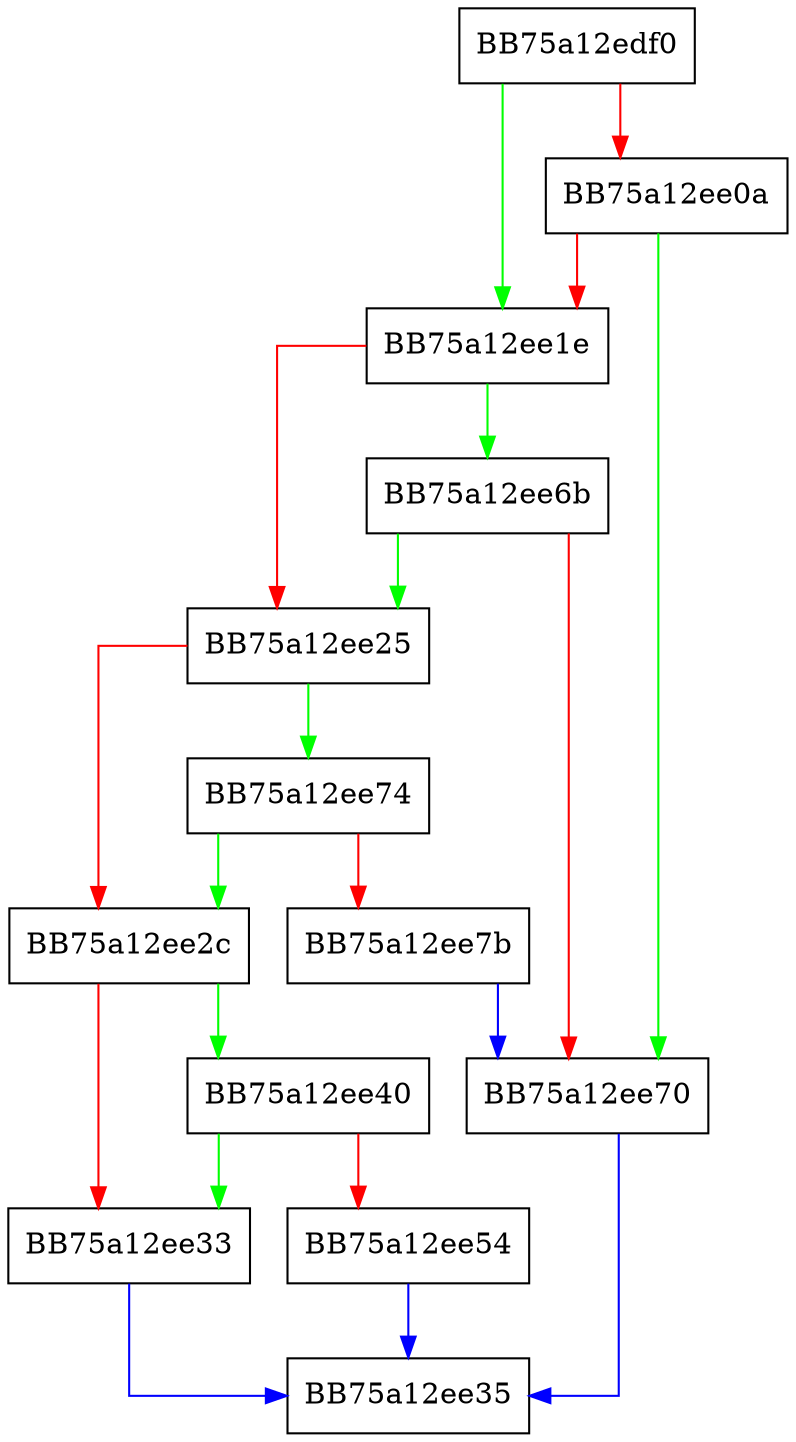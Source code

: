 digraph isctype {
  node [shape="box"];
  graph [splines=ortho];
  BB75a12edf0 -> BB75a12ee1e [color="green"];
  BB75a12edf0 -> BB75a12ee0a [color="red"];
  BB75a12ee0a -> BB75a12ee70 [color="green"];
  BB75a12ee0a -> BB75a12ee1e [color="red"];
  BB75a12ee1e -> BB75a12ee6b [color="green"];
  BB75a12ee1e -> BB75a12ee25 [color="red"];
  BB75a12ee25 -> BB75a12ee74 [color="green"];
  BB75a12ee25 -> BB75a12ee2c [color="red"];
  BB75a12ee2c -> BB75a12ee40 [color="green"];
  BB75a12ee2c -> BB75a12ee33 [color="red"];
  BB75a12ee33 -> BB75a12ee35 [color="blue"];
  BB75a12ee40 -> BB75a12ee33 [color="green"];
  BB75a12ee40 -> BB75a12ee54 [color="red"];
  BB75a12ee54 -> BB75a12ee35 [color="blue"];
  BB75a12ee6b -> BB75a12ee25 [color="green"];
  BB75a12ee6b -> BB75a12ee70 [color="red"];
  BB75a12ee70 -> BB75a12ee35 [color="blue"];
  BB75a12ee74 -> BB75a12ee2c [color="green"];
  BB75a12ee74 -> BB75a12ee7b [color="red"];
  BB75a12ee7b -> BB75a12ee70 [color="blue"];
}